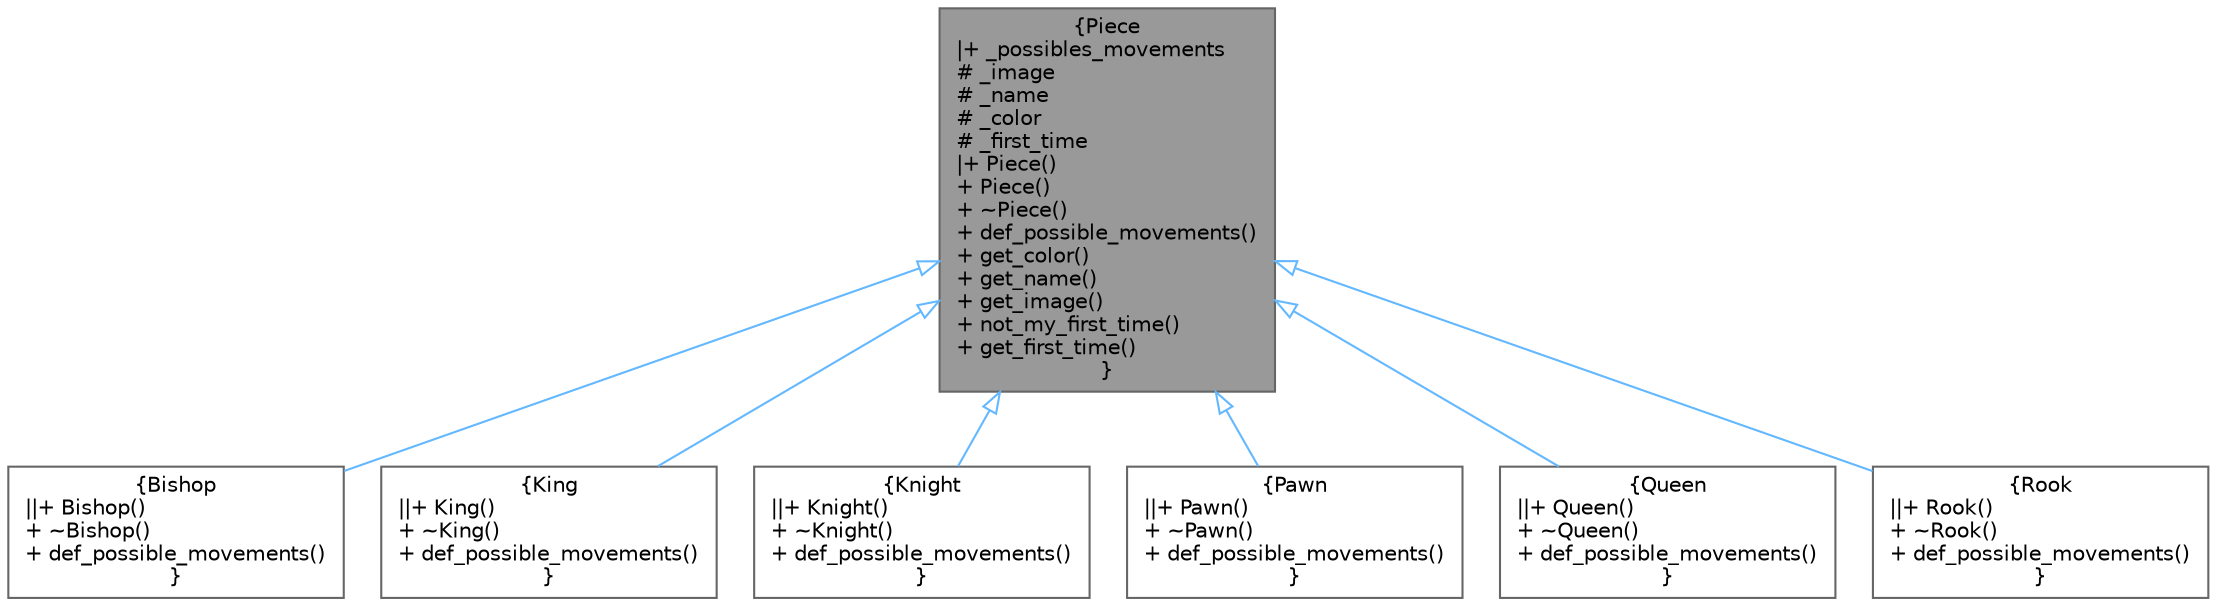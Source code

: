 digraph "Piece"
{
 // LATEX_PDF_SIZE
  bgcolor="transparent";
  edge [fontname=Helvetica,fontsize=10,labelfontname=Helvetica,labelfontsize=10];
  node [fontname=Helvetica,fontsize=10,shape=box,height=0.2,width=0.4];
  Node1 [label="{Piece\n|+ _possibles_movements\l# _image\l# _name\l# _color\l# _first_time\l|+ Piece()\l+ Piece()\l+ ~Piece()\l+ def_possible_movements()\l+ get_color()\l+ get_name()\l+ get_image()\l+ not_my_first_time()\l+ get_first_time()\l}",height=0.2,width=0.4,color="gray40", fillcolor="grey60", style="filled", fontcolor="black",tooltip="Cria as variáveis e funções a serem usadas em todas subclasses."];
  Node1 -> Node2 [dir="back",color="steelblue1",style="solid",arrowtail="onormal"];
  Node2 [label="{Bishop\n||+ Bishop()\l+ ~Bishop()\l+ def_possible_movements()\l}",height=0.2,width=0.4,color="gray40", fillcolor="white", style="filled",URL="$class_bishop.html",tooltip="Define os possíveis movimentos."];
  Node1 -> Node3 [dir="back",color="steelblue1",style="solid",arrowtail="onormal"];
  Node3 [label="{King\n||+ King()\l+ ~King()\l+ def_possible_movements()\l}",height=0.2,width=0.4,color="gray40", fillcolor="white", style="filled",URL="$class_king.html",tooltip="Define os possíveis movimentos e se está em cheque ou não."];
  Node1 -> Node4 [dir="back",color="steelblue1",style="solid",arrowtail="onormal"];
  Node4 [label="{Knight\n||+ Knight()\l+ ~Knight()\l+ def_possible_movements()\l}",height=0.2,width=0.4,color="gray40", fillcolor="white", style="filled",URL="$class_knight.html",tooltip="Define os possíveis movimentos."];
  Node1 -> Node5 [dir="back",color="steelblue1",style="solid",arrowtail="onormal"];
  Node5 [label="{Pawn\n||+ Pawn()\l+ ~Pawn()\l+ def_possible_movements()\l}",height=0.2,width=0.4,color="gray40", fillcolor="white", style="filled",URL="$class_pawn.html",tooltip="Define os possíveis movimentos e promoção."];
  Node1 -> Node6 [dir="back",color="steelblue1",style="solid",arrowtail="onormal"];
  Node6 [label="{Queen\n||+ Queen()\l+ ~Queen()\l+ def_possible_movements()\l}",height=0.2,width=0.4,color="gray40", fillcolor="white", style="filled",URL="$class_queen.html",tooltip="Define os possíveis movimentos."];
  Node1 -> Node7 [dir="back",color="steelblue1",style="solid",arrowtail="onormal"];
  Node7 [label="{Rook\n||+ Rook()\l+ ~Rook()\l+ def_possible_movements()\l}",height=0.2,width=0.4,color="gray40", fillcolor="white", style="filled",URL="$class_rook.html",tooltip="Define os possíveis movimentos."];
}
